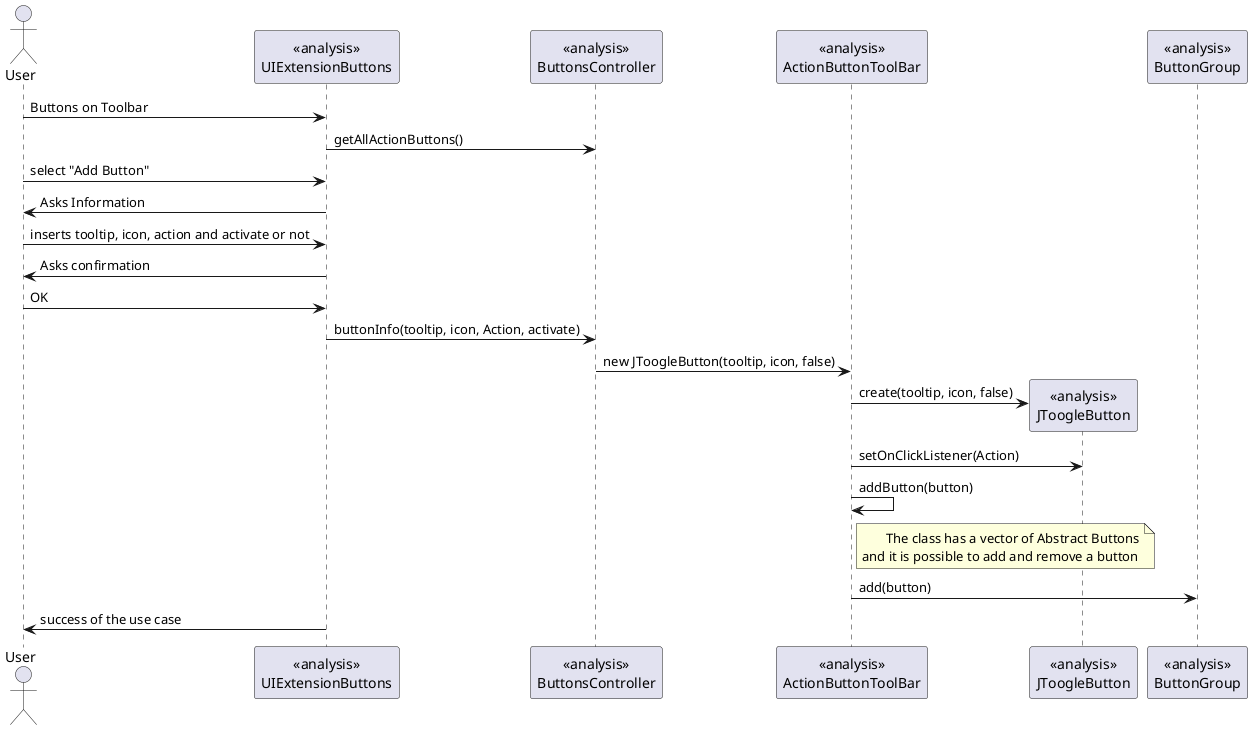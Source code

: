 @startuml doc-files/macros_09_01_analysis_sequence_add.png

  actor User
  participant "<<analysis>>\nUIExtensionButtons" as UI
  participant "<<analysis>>\nButtonsController" as ctrl
  participant "<<analysis>>\nActionButtonToolBar" as buttons
  participant "<<analysis>>\nJToogleButton" as button
  participant "<<analysis>>\nButtonGroup" as group

	User -> UI: Buttons on Toolbar
	UI -> ctrl: getAllActionButtons()
	User -> UI: select "Add Button"
	UI -> User: Asks Information
	User -> UI: inserts tooltip, icon, action and activate or not
	UI -> User: Asks confirmation
	User -> UI: OK
    UI -> ctrl: buttonInfo(tooltip, icon, Action, activate)
	ctrl -> buttons: new JToogleButton(tooltip, icon, false)
	create button
	buttons -> button: create(tooltip, icon, false)
	buttons -> button: setOnClickListener(Action)
	buttons -> buttons: addButton(button)
   note right of buttons
        The class has a vector of Abstract Buttons
	and it is possible to add and remove a button
    end note
	buttons -> group: add(button)
	UI -> User: success of the use case

@enduml